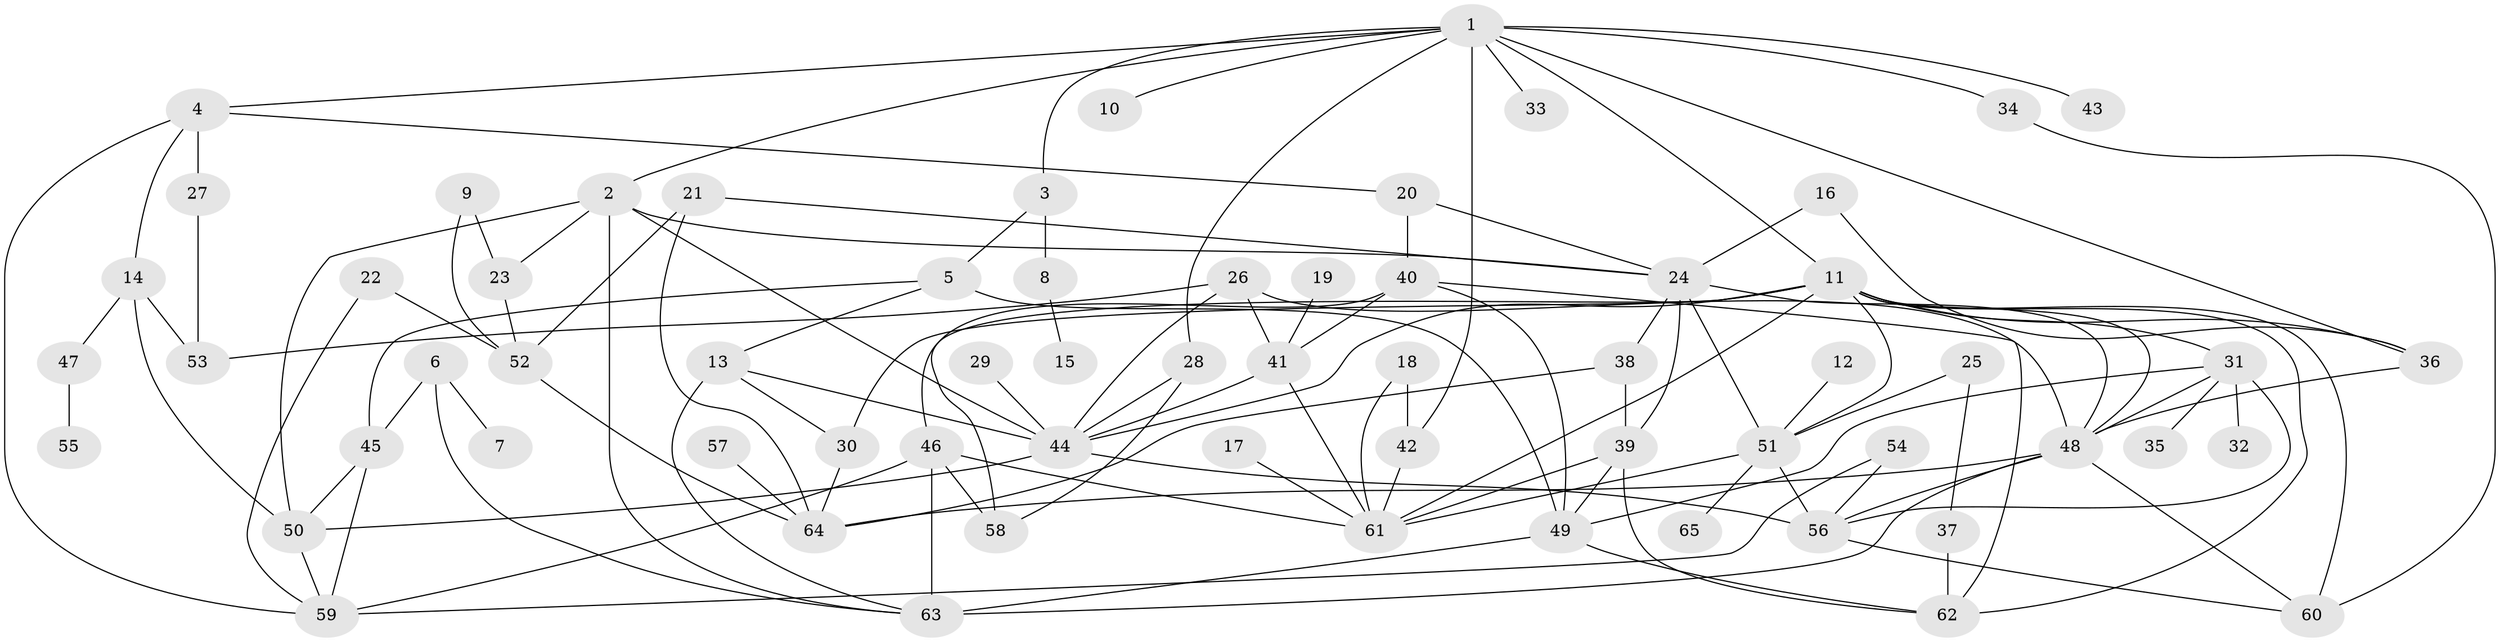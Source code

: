 // original degree distribution, {5: 0.06201550387596899, 9: 0.007751937984496124, 3: 0.24031007751937986, 8: 0.015503875968992248, 6: 0.03875968992248062, 4: 0.17054263565891473, 2: 0.27906976744186046, 7: 0.007751937984496124, 1: 0.17829457364341086}
// Generated by graph-tools (version 1.1) at 2025/49/03/09/25 03:49:17]
// undirected, 65 vertices, 121 edges
graph export_dot {
graph [start="1"]
  node [color=gray90,style=filled];
  1;
  2;
  3;
  4;
  5;
  6;
  7;
  8;
  9;
  10;
  11;
  12;
  13;
  14;
  15;
  16;
  17;
  18;
  19;
  20;
  21;
  22;
  23;
  24;
  25;
  26;
  27;
  28;
  29;
  30;
  31;
  32;
  33;
  34;
  35;
  36;
  37;
  38;
  39;
  40;
  41;
  42;
  43;
  44;
  45;
  46;
  47;
  48;
  49;
  50;
  51;
  52;
  53;
  54;
  55;
  56;
  57;
  58;
  59;
  60;
  61;
  62;
  63;
  64;
  65;
  1 -- 2 [weight=1.0];
  1 -- 3 [weight=1.0];
  1 -- 4 [weight=1.0];
  1 -- 10 [weight=1.0];
  1 -- 11 [weight=1.0];
  1 -- 28 [weight=1.0];
  1 -- 33 [weight=1.0];
  1 -- 34 [weight=1.0];
  1 -- 36 [weight=1.0];
  1 -- 42 [weight=1.0];
  1 -- 43 [weight=1.0];
  2 -- 23 [weight=1.0];
  2 -- 24 [weight=1.0];
  2 -- 44 [weight=1.0];
  2 -- 50 [weight=1.0];
  2 -- 63 [weight=1.0];
  3 -- 5 [weight=1.0];
  3 -- 8 [weight=2.0];
  4 -- 14 [weight=1.0];
  4 -- 20 [weight=1.0];
  4 -- 27 [weight=1.0];
  4 -- 59 [weight=1.0];
  5 -- 13 [weight=1.0];
  5 -- 45 [weight=1.0];
  5 -- 49 [weight=1.0];
  6 -- 7 [weight=1.0];
  6 -- 45 [weight=1.0];
  6 -- 63 [weight=1.0];
  8 -- 15 [weight=1.0];
  9 -- 23 [weight=1.0];
  9 -- 52 [weight=1.0];
  11 -- 30 [weight=1.0];
  11 -- 31 [weight=1.0];
  11 -- 36 [weight=1.0];
  11 -- 44 [weight=1.0];
  11 -- 46 [weight=1.0];
  11 -- 48 [weight=1.0];
  11 -- 51 [weight=1.0];
  11 -- 60 [weight=1.0];
  11 -- 61 [weight=1.0];
  11 -- 62 [weight=1.0];
  12 -- 51 [weight=1.0];
  13 -- 30 [weight=1.0];
  13 -- 44 [weight=1.0];
  13 -- 63 [weight=1.0];
  14 -- 47 [weight=1.0];
  14 -- 50 [weight=1.0];
  14 -- 53 [weight=1.0];
  16 -- 24 [weight=1.0];
  16 -- 36 [weight=1.0];
  17 -- 61 [weight=1.0];
  18 -- 42 [weight=1.0];
  18 -- 61 [weight=1.0];
  19 -- 41 [weight=1.0];
  20 -- 24 [weight=1.0];
  20 -- 40 [weight=1.0];
  21 -- 24 [weight=1.0];
  21 -- 52 [weight=1.0];
  21 -- 64 [weight=1.0];
  22 -- 52 [weight=1.0];
  22 -- 59 [weight=1.0];
  23 -- 52 [weight=1.0];
  24 -- 38 [weight=1.0];
  24 -- 39 [weight=1.0];
  24 -- 48 [weight=1.0];
  24 -- 51 [weight=1.0];
  25 -- 37 [weight=1.0];
  25 -- 51 [weight=1.0];
  26 -- 41 [weight=1.0];
  26 -- 44 [weight=1.0];
  26 -- 48 [weight=1.0];
  26 -- 53 [weight=1.0];
  27 -- 53 [weight=1.0];
  28 -- 44 [weight=1.0];
  28 -- 58 [weight=1.0];
  29 -- 44 [weight=1.0];
  30 -- 64 [weight=1.0];
  31 -- 32 [weight=1.0];
  31 -- 35 [weight=1.0];
  31 -- 48 [weight=1.0];
  31 -- 49 [weight=1.0];
  31 -- 56 [weight=1.0];
  34 -- 60 [weight=1.0];
  36 -- 48 [weight=1.0];
  37 -- 62 [weight=1.0];
  38 -- 39 [weight=1.0];
  38 -- 64 [weight=1.0];
  39 -- 49 [weight=1.0];
  39 -- 61 [weight=1.0];
  39 -- 62 [weight=1.0];
  40 -- 41 [weight=1.0];
  40 -- 49 [weight=1.0];
  40 -- 58 [weight=1.0];
  40 -- 62 [weight=1.0];
  41 -- 44 [weight=1.0];
  41 -- 61 [weight=1.0];
  42 -- 61 [weight=1.0];
  44 -- 50 [weight=1.0];
  44 -- 56 [weight=1.0];
  45 -- 50 [weight=1.0];
  45 -- 59 [weight=1.0];
  46 -- 58 [weight=1.0];
  46 -- 59 [weight=1.0];
  46 -- 61 [weight=1.0];
  46 -- 63 [weight=2.0];
  47 -- 55 [weight=1.0];
  48 -- 56 [weight=1.0];
  48 -- 60 [weight=1.0];
  48 -- 63 [weight=1.0];
  48 -- 64 [weight=1.0];
  49 -- 62 [weight=1.0];
  49 -- 63 [weight=1.0];
  50 -- 59 [weight=1.0];
  51 -- 56 [weight=1.0];
  51 -- 61 [weight=1.0];
  51 -- 65 [weight=1.0];
  52 -- 64 [weight=1.0];
  54 -- 56 [weight=1.0];
  54 -- 59 [weight=1.0];
  56 -- 60 [weight=1.0];
  57 -- 64 [weight=1.0];
}
